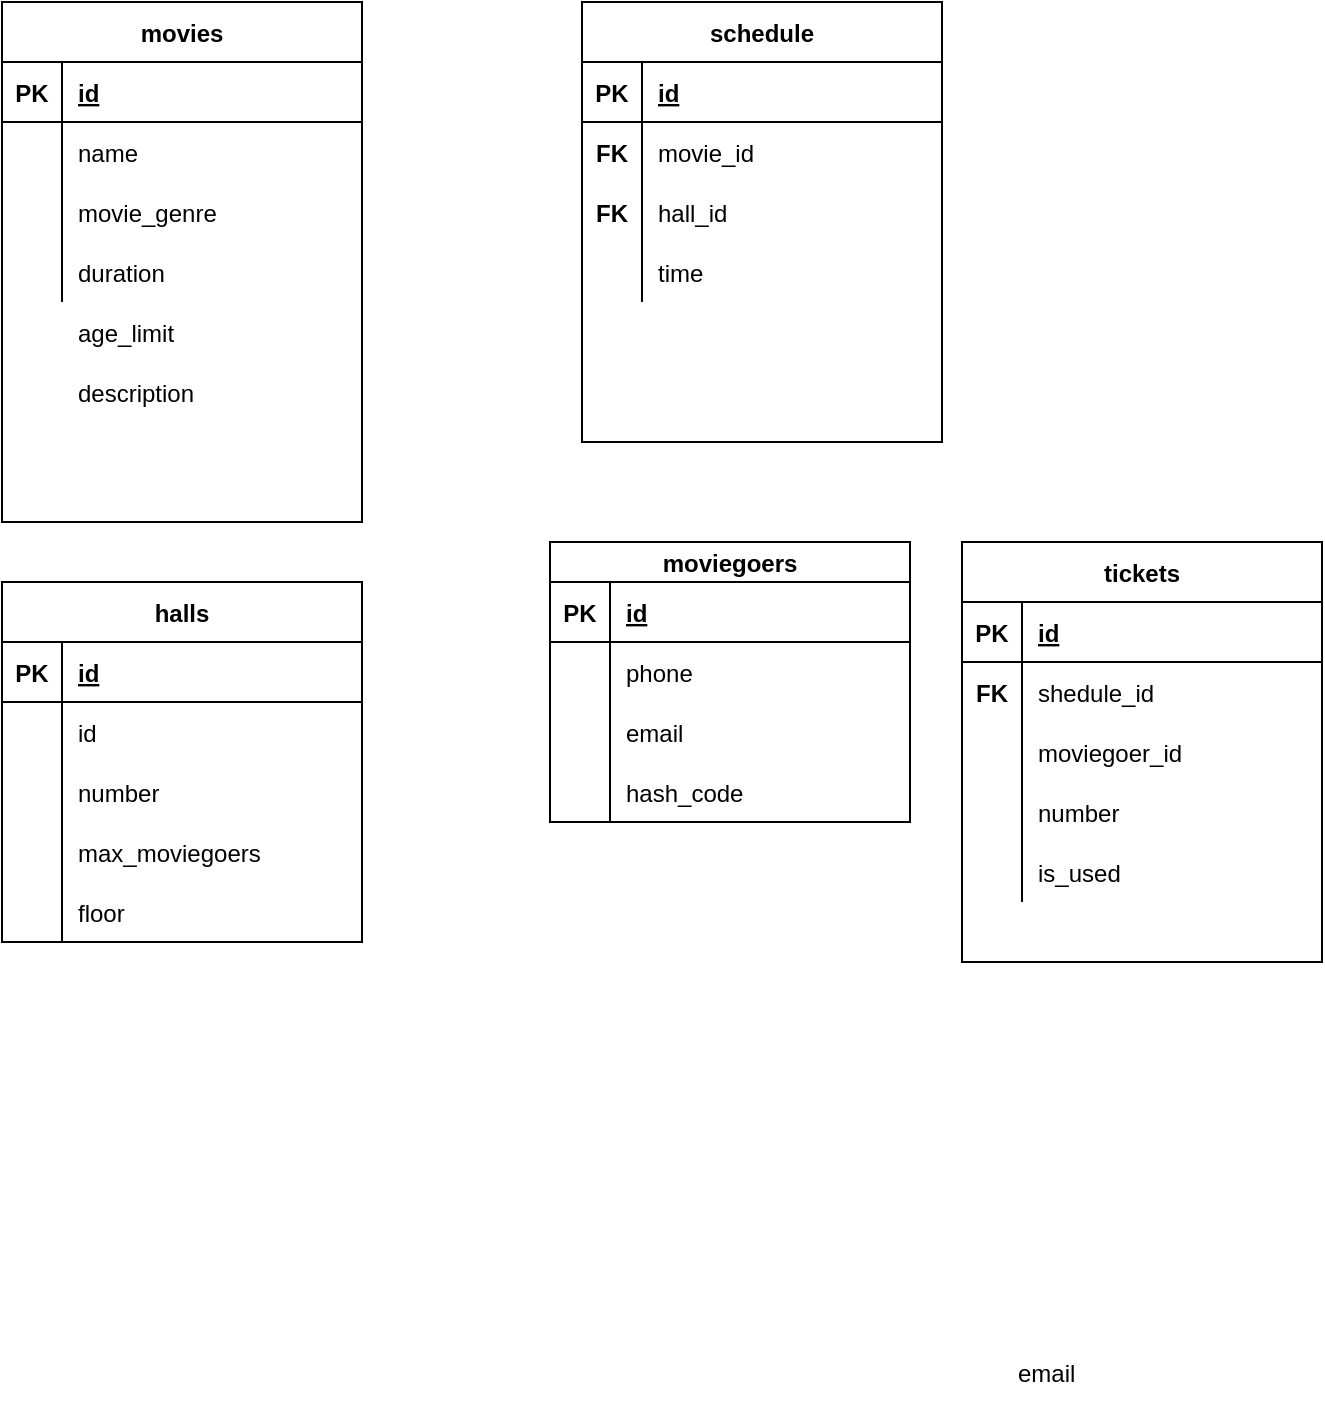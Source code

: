 <mxfile version="13.9.5" type="device"><diagram id="SJ7pUjPuMfFgk934WoB_" name="Страница 1"><mxGraphModel dx="762" dy="610" grid="1" gridSize="10" guides="1" tooltips="1" connect="1" arrows="1" fold="1" page="1" pageScale="1" pageWidth="827" pageHeight="1169" math="0" shadow="0"><root><mxCell id="0"/><mxCell id="1" parent="0"/><mxCell id="atM9mhSgt4J3djrmsnN5-14" value="movies" style="shape=table;startSize=30;container=1;collapsible=1;childLayout=tableLayout;fixedRows=1;rowLines=0;fontStyle=1;align=center;resizeLast=1;" parent="1" vertex="1"><mxGeometry x="140" y="240" width="180" height="260" as="geometry"/></mxCell><mxCell id="atM9mhSgt4J3djrmsnN5-15" value="" style="shape=partialRectangle;collapsible=0;dropTarget=0;pointerEvents=0;fillColor=none;top=0;left=0;bottom=1;right=0;points=[[0,0.5],[1,0.5]];portConstraint=eastwest;" parent="atM9mhSgt4J3djrmsnN5-14" vertex="1"><mxGeometry y="30" width="180" height="30" as="geometry"/></mxCell><mxCell id="atM9mhSgt4J3djrmsnN5-16" value="PK" style="shape=partialRectangle;connectable=0;fillColor=none;top=0;left=0;bottom=0;right=0;fontStyle=1;overflow=hidden;" parent="atM9mhSgt4J3djrmsnN5-15" vertex="1"><mxGeometry width="30" height="30" as="geometry"/></mxCell><mxCell id="atM9mhSgt4J3djrmsnN5-17" value="id" style="shape=partialRectangle;connectable=0;fillColor=none;top=0;left=0;bottom=0;right=0;align=left;spacingLeft=6;fontStyle=5;overflow=hidden;" parent="atM9mhSgt4J3djrmsnN5-15" vertex="1"><mxGeometry x="30" width="150" height="30" as="geometry"/></mxCell><mxCell id="atM9mhSgt4J3djrmsnN5-18" value="" style="shape=partialRectangle;collapsible=0;dropTarget=0;pointerEvents=0;fillColor=none;top=0;left=0;bottom=0;right=0;points=[[0,0.5],[1,0.5]];portConstraint=eastwest;" parent="atM9mhSgt4J3djrmsnN5-14" vertex="1"><mxGeometry y="60" width="180" height="30" as="geometry"/></mxCell><mxCell id="atM9mhSgt4J3djrmsnN5-19" value="" style="shape=partialRectangle;connectable=0;fillColor=none;top=0;left=0;bottom=0;right=0;editable=1;overflow=hidden;" parent="atM9mhSgt4J3djrmsnN5-18" vertex="1"><mxGeometry width="30" height="30" as="geometry"/></mxCell><mxCell id="atM9mhSgt4J3djrmsnN5-20" value="name" style="shape=partialRectangle;connectable=0;fillColor=none;top=0;left=0;bottom=0;right=0;align=left;spacingLeft=6;overflow=hidden;" parent="atM9mhSgt4J3djrmsnN5-18" vertex="1"><mxGeometry x="30" width="150" height="30" as="geometry"/></mxCell><mxCell id="atM9mhSgt4J3djrmsnN5-21" value="" style="shape=partialRectangle;collapsible=0;dropTarget=0;pointerEvents=0;fillColor=none;top=0;left=0;bottom=0;right=0;points=[[0,0.5],[1,0.5]];portConstraint=eastwest;" parent="atM9mhSgt4J3djrmsnN5-14" vertex="1"><mxGeometry y="90" width="180" height="30" as="geometry"/></mxCell><mxCell id="atM9mhSgt4J3djrmsnN5-22" value="" style="shape=partialRectangle;connectable=0;fillColor=none;top=0;left=0;bottom=0;right=0;editable=1;overflow=hidden;" parent="atM9mhSgt4J3djrmsnN5-21" vertex="1"><mxGeometry width="30" height="30" as="geometry"/></mxCell><mxCell id="atM9mhSgt4J3djrmsnN5-23" value="movie_genre" style="shape=partialRectangle;connectable=0;fillColor=none;top=0;left=0;bottom=0;right=0;align=left;spacingLeft=6;overflow=hidden;" parent="atM9mhSgt4J3djrmsnN5-21" vertex="1"><mxGeometry x="30" width="150" height="30" as="geometry"/></mxCell><mxCell id="atM9mhSgt4J3djrmsnN5-24" value="" style="shape=partialRectangle;collapsible=0;dropTarget=0;pointerEvents=0;fillColor=none;top=0;left=0;bottom=0;right=0;points=[[0,0.5],[1,0.5]];portConstraint=eastwest;" parent="atM9mhSgt4J3djrmsnN5-14" vertex="1"><mxGeometry y="120" width="180" height="30" as="geometry"/></mxCell><mxCell id="atM9mhSgt4J3djrmsnN5-25" value="" style="shape=partialRectangle;connectable=0;fillColor=none;top=0;left=0;bottom=0;right=0;editable=1;overflow=hidden;" parent="atM9mhSgt4J3djrmsnN5-24" vertex="1"><mxGeometry width="30" height="30" as="geometry"/></mxCell><mxCell id="atM9mhSgt4J3djrmsnN5-26" value="duration" style="shape=partialRectangle;connectable=0;fillColor=none;top=0;left=0;bottom=0;right=0;align=left;spacingLeft=6;overflow=hidden;" parent="atM9mhSgt4J3djrmsnN5-24" vertex="1"><mxGeometry x="30" width="150" height="30" as="geometry"/></mxCell><mxCell id="atM9mhSgt4J3djrmsnN5-27" value="age_limit" style="shape=partialRectangle;connectable=0;fillColor=none;top=0;left=0;bottom=0;right=0;align=left;spacingLeft=6;overflow=hidden;" parent="1" vertex="1"><mxGeometry x="170" y="390" width="150" height="30" as="geometry"/></mxCell><mxCell id="atM9mhSgt4J3djrmsnN5-28" value="schedule" style="shape=table;startSize=30;container=1;collapsible=1;childLayout=tableLayout;fixedRows=1;rowLines=0;fontStyle=1;align=center;resizeLast=1;" parent="1" vertex="1"><mxGeometry x="430" y="240" width="180" height="220" as="geometry"/></mxCell><mxCell id="atM9mhSgt4J3djrmsnN5-29" value="" style="shape=partialRectangle;collapsible=0;dropTarget=0;pointerEvents=0;fillColor=none;top=0;left=0;bottom=1;right=0;points=[[0,0.5],[1,0.5]];portConstraint=eastwest;" parent="atM9mhSgt4J3djrmsnN5-28" vertex="1"><mxGeometry y="30" width="180" height="30" as="geometry"/></mxCell><mxCell id="atM9mhSgt4J3djrmsnN5-30" value="PK" style="shape=partialRectangle;connectable=0;fillColor=none;top=0;left=0;bottom=0;right=0;fontStyle=1;overflow=hidden;" parent="atM9mhSgt4J3djrmsnN5-29" vertex="1"><mxGeometry width="30" height="30" as="geometry"/></mxCell><mxCell id="atM9mhSgt4J3djrmsnN5-31" value="id" style="shape=partialRectangle;connectable=0;fillColor=none;top=0;left=0;bottom=0;right=0;align=left;spacingLeft=6;fontStyle=5;overflow=hidden;" parent="atM9mhSgt4J3djrmsnN5-29" vertex="1"><mxGeometry x="30" width="150" height="30" as="geometry"/></mxCell><mxCell id="atM9mhSgt4J3djrmsnN5-32" value="" style="shape=partialRectangle;collapsible=0;dropTarget=0;pointerEvents=0;fillColor=none;top=0;left=0;bottom=0;right=0;points=[[0,0.5],[1,0.5]];portConstraint=eastwest;" parent="atM9mhSgt4J3djrmsnN5-28" vertex="1"><mxGeometry y="60" width="180" height="30" as="geometry"/></mxCell><mxCell id="atM9mhSgt4J3djrmsnN5-33" value="" style="shape=partialRectangle;connectable=0;fillColor=none;top=0;left=0;bottom=0;right=0;editable=1;overflow=hidden;" parent="atM9mhSgt4J3djrmsnN5-32" vertex="1"><mxGeometry width="30" height="30" as="geometry"/></mxCell><mxCell id="atM9mhSgt4J3djrmsnN5-34" value="movie_id" style="shape=partialRectangle;connectable=0;fillColor=none;top=0;left=0;bottom=0;right=0;align=left;spacingLeft=6;overflow=hidden;" parent="atM9mhSgt4J3djrmsnN5-32" vertex="1"><mxGeometry x="30" width="150" height="30" as="geometry"/></mxCell><mxCell id="atM9mhSgt4J3djrmsnN5-38" value="" style="shape=partialRectangle;collapsible=0;dropTarget=0;pointerEvents=0;fillColor=none;top=0;left=0;bottom=0;right=0;points=[[0,0.5],[1,0.5]];portConstraint=eastwest;" parent="atM9mhSgt4J3djrmsnN5-28" vertex="1"><mxGeometry y="90" width="180" height="30" as="geometry"/></mxCell><mxCell id="atM9mhSgt4J3djrmsnN5-39" value="" style="shape=partialRectangle;connectable=0;fillColor=none;top=0;left=0;bottom=0;right=0;editable=1;overflow=hidden;" parent="atM9mhSgt4J3djrmsnN5-38" vertex="1"><mxGeometry width="30" height="30" as="geometry"/></mxCell><mxCell id="atM9mhSgt4J3djrmsnN5-40" value="hall_id" style="shape=partialRectangle;connectable=0;fillColor=none;top=0;left=0;bottom=0;right=0;align=left;spacingLeft=6;overflow=hidden;" parent="atM9mhSgt4J3djrmsnN5-38" vertex="1"><mxGeometry x="30" width="150" height="30" as="geometry"/></mxCell><mxCell id="atM9mhSgt4J3djrmsnN5-35" value="" style="shape=partialRectangle;collapsible=0;dropTarget=0;pointerEvents=0;fillColor=none;top=0;left=0;bottom=0;right=0;points=[[0,0.5],[1,0.5]];portConstraint=eastwest;" parent="atM9mhSgt4J3djrmsnN5-28" vertex="1"><mxGeometry y="120" width="180" height="30" as="geometry"/></mxCell><mxCell id="atM9mhSgt4J3djrmsnN5-36" value="" style="shape=partialRectangle;connectable=0;fillColor=none;top=0;left=0;bottom=0;right=0;editable=1;overflow=hidden;" parent="atM9mhSgt4J3djrmsnN5-35" vertex="1"><mxGeometry width="30" height="30" as="geometry"/></mxCell><mxCell id="atM9mhSgt4J3djrmsnN5-37" value="time" style="shape=partialRectangle;connectable=0;fillColor=none;top=0;left=0;bottom=0;right=0;align=left;spacingLeft=6;overflow=hidden;" parent="atM9mhSgt4J3djrmsnN5-35" vertex="1"><mxGeometry x="30" width="150" height="30" as="geometry"/></mxCell><mxCell id="atM9mhSgt4J3djrmsnN5-41" value="halls" style="shape=table;startSize=30;container=1;collapsible=1;childLayout=tableLayout;fixedRows=1;rowLines=0;fontStyle=1;align=center;resizeLast=1;" parent="1" vertex="1"><mxGeometry x="140" y="530" width="180" height="180" as="geometry"/></mxCell><mxCell id="atM9mhSgt4J3djrmsnN5-42" value="" style="shape=partialRectangle;collapsible=0;dropTarget=0;pointerEvents=0;fillColor=none;top=0;left=0;bottom=1;right=0;points=[[0,0.5],[1,0.5]];portConstraint=eastwest;" parent="atM9mhSgt4J3djrmsnN5-41" vertex="1"><mxGeometry y="30" width="180" height="30" as="geometry"/></mxCell><mxCell id="atM9mhSgt4J3djrmsnN5-43" value="PK" style="shape=partialRectangle;connectable=0;fillColor=none;top=0;left=0;bottom=0;right=0;fontStyle=1;overflow=hidden;" parent="atM9mhSgt4J3djrmsnN5-42" vertex="1"><mxGeometry width="30" height="30" as="geometry"/></mxCell><mxCell id="atM9mhSgt4J3djrmsnN5-44" value="id" style="shape=partialRectangle;connectable=0;fillColor=none;top=0;left=0;bottom=0;right=0;align=left;spacingLeft=6;fontStyle=5;overflow=hidden;" parent="atM9mhSgt4J3djrmsnN5-42" vertex="1"><mxGeometry x="30" width="150" height="30" as="geometry"/></mxCell><mxCell id="atM9mhSgt4J3djrmsnN5-45" value="" style="shape=partialRectangle;collapsible=0;dropTarget=0;pointerEvents=0;fillColor=none;top=0;left=0;bottom=0;right=0;points=[[0,0.5],[1,0.5]];portConstraint=eastwest;" parent="atM9mhSgt4J3djrmsnN5-41" vertex="1"><mxGeometry y="60" width="180" height="30" as="geometry"/></mxCell><mxCell id="atM9mhSgt4J3djrmsnN5-46" value="" style="shape=partialRectangle;connectable=0;fillColor=none;top=0;left=0;bottom=0;right=0;editable=1;overflow=hidden;" parent="atM9mhSgt4J3djrmsnN5-45" vertex="1"><mxGeometry width="30" height="30" as="geometry"/></mxCell><mxCell id="atM9mhSgt4J3djrmsnN5-47" value="id" style="shape=partialRectangle;connectable=0;fillColor=none;top=0;left=0;bottom=0;right=0;align=left;spacingLeft=6;overflow=hidden;" parent="atM9mhSgt4J3djrmsnN5-45" vertex="1"><mxGeometry x="30" width="150" height="30" as="geometry"/></mxCell><mxCell id="atM9mhSgt4J3djrmsnN5-48" value="" style="shape=partialRectangle;collapsible=0;dropTarget=0;pointerEvents=0;fillColor=none;top=0;left=0;bottom=0;right=0;points=[[0,0.5],[1,0.5]];portConstraint=eastwest;" parent="atM9mhSgt4J3djrmsnN5-41" vertex="1"><mxGeometry y="90" width="180" height="30" as="geometry"/></mxCell><mxCell id="atM9mhSgt4J3djrmsnN5-49" value="" style="shape=partialRectangle;connectable=0;fillColor=none;top=0;left=0;bottom=0;right=0;editable=1;overflow=hidden;" parent="atM9mhSgt4J3djrmsnN5-48" vertex="1"><mxGeometry width="30" height="30" as="geometry"/></mxCell><mxCell id="atM9mhSgt4J3djrmsnN5-50" value="number" style="shape=partialRectangle;connectable=0;fillColor=none;top=0;left=0;bottom=0;right=0;align=left;spacingLeft=6;overflow=hidden;" parent="atM9mhSgt4J3djrmsnN5-48" vertex="1"><mxGeometry x="30" width="150" height="30" as="geometry"/></mxCell><mxCell id="atM9mhSgt4J3djrmsnN5-109" value="" style="shape=partialRectangle;collapsible=0;dropTarget=0;pointerEvents=0;fillColor=none;top=0;left=0;bottom=0;right=0;points=[[0,0.5],[1,0.5]];portConstraint=eastwest;" parent="atM9mhSgt4J3djrmsnN5-41" vertex="1"><mxGeometry y="120" width="180" height="30" as="geometry"/></mxCell><mxCell id="atM9mhSgt4J3djrmsnN5-110" value="" style="shape=partialRectangle;connectable=0;fillColor=none;top=0;left=0;bottom=0;right=0;editable=1;overflow=hidden;" parent="atM9mhSgt4J3djrmsnN5-109" vertex="1"><mxGeometry width="30" height="30" as="geometry"/></mxCell><mxCell id="atM9mhSgt4J3djrmsnN5-111" value="max_moviegoers" style="shape=partialRectangle;connectable=0;fillColor=none;top=0;left=0;bottom=0;right=0;align=left;spacingLeft=6;overflow=hidden;" parent="atM9mhSgt4J3djrmsnN5-109" vertex="1"><mxGeometry x="30" width="150" height="30" as="geometry"/></mxCell><mxCell id="atM9mhSgt4J3djrmsnN5-51" value="" style="shape=partialRectangle;collapsible=0;dropTarget=0;pointerEvents=0;fillColor=none;top=0;left=0;bottom=0;right=0;points=[[0,0.5],[1,0.5]];portConstraint=eastwest;" parent="atM9mhSgt4J3djrmsnN5-41" vertex="1"><mxGeometry y="150" width="180" height="30" as="geometry"/></mxCell><mxCell id="atM9mhSgt4J3djrmsnN5-52" value="" style="shape=partialRectangle;connectable=0;fillColor=none;top=0;left=0;bottom=0;right=0;editable=1;overflow=hidden;" parent="atM9mhSgt4J3djrmsnN5-51" vertex="1"><mxGeometry width="30" height="30" as="geometry"/></mxCell><mxCell id="atM9mhSgt4J3djrmsnN5-53" value="floor" style="shape=partialRectangle;connectable=0;fillColor=none;top=0;left=0;bottom=0;right=0;align=left;spacingLeft=6;overflow=hidden;" parent="atM9mhSgt4J3djrmsnN5-51" vertex="1"><mxGeometry x="30" width="150" height="30" as="geometry"/></mxCell><mxCell id="atM9mhSgt4J3djrmsnN5-54" value="FK" style="shape=partialRectangle;connectable=0;fillColor=none;top=0;left=0;bottom=0;right=0;fontStyle=1;overflow=hidden;" parent="1" vertex="1"><mxGeometry x="430" y="300" width="30" height="30" as="geometry"/></mxCell><mxCell id="atM9mhSgt4J3djrmsnN5-55" value="FK" style="shape=partialRectangle;connectable=0;fillColor=none;top=0;left=0;bottom=0;right=0;fontStyle=1;overflow=hidden;" parent="1" vertex="1"><mxGeometry x="430" y="330" width="30" height="30" as="geometry"/></mxCell><mxCell id="atM9mhSgt4J3djrmsnN5-56" value="tickets" style="shape=table;startSize=30;container=1;collapsible=1;childLayout=tableLayout;fixedRows=1;rowLines=0;fontStyle=1;align=center;resizeLast=1;" parent="1" vertex="1"><mxGeometry x="620" y="510" width="180" height="210" as="geometry"/></mxCell><mxCell id="atM9mhSgt4J3djrmsnN5-57" value="" style="shape=partialRectangle;collapsible=0;dropTarget=0;pointerEvents=0;fillColor=none;top=0;left=0;bottom=1;right=0;points=[[0,0.5],[1,0.5]];portConstraint=eastwest;" parent="atM9mhSgt4J3djrmsnN5-56" vertex="1"><mxGeometry y="30" width="180" height="30" as="geometry"/></mxCell><mxCell id="atM9mhSgt4J3djrmsnN5-58" value="PK" style="shape=partialRectangle;connectable=0;fillColor=none;top=0;left=0;bottom=0;right=0;fontStyle=1;overflow=hidden;" parent="atM9mhSgt4J3djrmsnN5-57" vertex="1"><mxGeometry width="30" height="30" as="geometry"/></mxCell><mxCell id="atM9mhSgt4J3djrmsnN5-59" value="id" style="shape=partialRectangle;connectable=0;fillColor=none;top=0;left=0;bottom=0;right=0;align=left;spacingLeft=6;fontStyle=5;overflow=hidden;" parent="atM9mhSgt4J3djrmsnN5-57" vertex="1"><mxGeometry x="30" width="150" height="30" as="geometry"/></mxCell><mxCell id="atM9mhSgt4J3djrmsnN5-99" value="" style="shape=partialRectangle;collapsible=0;dropTarget=0;pointerEvents=0;fillColor=none;top=0;left=0;bottom=0;right=0;points=[[0,0.5],[1,0.5]];portConstraint=eastwest;" parent="atM9mhSgt4J3djrmsnN5-56" vertex="1"><mxGeometry y="60" width="180" height="30" as="geometry"/></mxCell><mxCell id="atM9mhSgt4J3djrmsnN5-100" value="" style="shape=partialRectangle;connectable=0;fillColor=none;top=0;left=0;bottom=0;right=0;editable=1;overflow=hidden;" parent="atM9mhSgt4J3djrmsnN5-99" vertex="1"><mxGeometry width="30" height="30" as="geometry"/></mxCell><mxCell id="atM9mhSgt4J3djrmsnN5-101" value="shedule_id" style="shape=partialRectangle;connectable=0;fillColor=none;top=0;left=0;bottom=0;right=0;align=left;spacingLeft=6;overflow=hidden;" parent="atM9mhSgt4J3djrmsnN5-99" vertex="1"><mxGeometry x="30" width="150" height="30" as="geometry"/></mxCell><mxCell id="atM9mhSgt4J3djrmsnN5-60" value="" style="shape=partialRectangle;collapsible=0;dropTarget=0;pointerEvents=0;fillColor=none;top=0;left=0;bottom=0;right=0;points=[[0,0.5],[1,0.5]];portConstraint=eastwest;" parent="atM9mhSgt4J3djrmsnN5-56" vertex="1"><mxGeometry y="90" width="180" height="30" as="geometry"/></mxCell><mxCell id="atM9mhSgt4J3djrmsnN5-61" value="" style="shape=partialRectangle;connectable=0;fillColor=none;top=0;left=0;bottom=0;right=0;editable=1;overflow=hidden;" parent="atM9mhSgt4J3djrmsnN5-60" vertex="1"><mxGeometry width="30" height="30" as="geometry"/></mxCell><mxCell id="atM9mhSgt4J3djrmsnN5-62" value="moviegoer_id" style="shape=partialRectangle;connectable=0;fillColor=none;top=0;left=0;bottom=0;right=0;align=left;spacingLeft=6;overflow=hidden;" parent="atM9mhSgt4J3djrmsnN5-60" vertex="1"><mxGeometry x="30" width="150" height="30" as="geometry"/></mxCell><mxCell id="atM9mhSgt4J3djrmsnN5-106" value="" style="shape=partialRectangle;collapsible=0;dropTarget=0;pointerEvents=0;fillColor=none;top=0;left=0;bottom=0;right=0;points=[[0,0.5],[1,0.5]];portConstraint=eastwest;" parent="atM9mhSgt4J3djrmsnN5-56" vertex="1"><mxGeometry y="120" width="180" height="30" as="geometry"/></mxCell><mxCell id="atM9mhSgt4J3djrmsnN5-107" value="" style="shape=partialRectangle;connectable=0;fillColor=none;top=0;left=0;bottom=0;right=0;editable=1;overflow=hidden;" parent="atM9mhSgt4J3djrmsnN5-106" vertex="1"><mxGeometry width="30" height="30" as="geometry"/></mxCell><mxCell id="atM9mhSgt4J3djrmsnN5-108" value="number" style="shape=partialRectangle;connectable=0;fillColor=none;top=0;left=0;bottom=0;right=0;align=left;spacingLeft=6;overflow=hidden;" parent="atM9mhSgt4J3djrmsnN5-106" vertex="1"><mxGeometry x="30" width="150" height="30" as="geometry"/></mxCell><mxCell id="atM9mhSgt4J3djrmsnN5-66" value="" style="shape=partialRectangle;collapsible=0;dropTarget=0;pointerEvents=0;fillColor=none;top=0;left=0;bottom=0;right=0;points=[[0,0.5],[1,0.5]];portConstraint=eastwest;" parent="atM9mhSgt4J3djrmsnN5-56" vertex="1"><mxGeometry y="150" width="180" height="30" as="geometry"/></mxCell><mxCell id="atM9mhSgt4J3djrmsnN5-67" value="" style="shape=partialRectangle;connectable=0;fillColor=none;top=0;left=0;bottom=0;right=0;editable=1;overflow=hidden;" parent="atM9mhSgt4J3djrmsnN5-66" vertex="1"><mxGeometry width="30" height="30" as="geometry"/></mxCell><mxCell id="atM9mhSgt4J3djrmsnN5-68" value="is_used" style="shape=partialRectangle;connectable=0;fillColor=none;top=0;left=0;bottom=0;right=0;align=left;spacingLeft=6;overflow=hidden;" parent="atM9mhSgt4J3djrmsnN5-66" vertex="1"><mxGeometry x="30" width="150" height="30" as="geometry"/></mxCell><mxCell id="atM9mhSgt4J3djrmsnN5-69" value="moviegoers" style="shape=table;startSize=20;container=1;collapsible=1;childLayout=tableLayout;fixedRows=1;rowLines=0;fontStyle=1;align=center;resizeLast=1;" parent="1" vertex="1"><mxGeometry x="414" y="510" width="180" height="140" as="geometry"/></mxCell><mxCell id="atM9mhSgt4J3djrmsnN5-70" value="" style="shape=partialRectangle;collapsible=0;dropTarget=0;pointerEvents=0;fillColor=none;top=0;left=0;bottom=1;right=0;points=[[0,0.5],[1,0.5]];portConstraint=eastwest;" parent="atM9mhSgt4J3djrmsnN5-69" vertex="1"><mxGeometry y="20" width="180" height="30" as="geometry"/></mxCell><mxCell id="atM9mhSgt4J3djrmsnN5-71" value="PK" style="shape=partialRectangle;connectable=0;fillColor=none;top=0;left=0;bottom=0;right=0;fontStyle=1;overflow=hidden;" parent="atM9mhSgt4J3djrmsnN5-70" vertex="1"><mxGeometry width="30" height="30" as="geometry"/></mxCell><mxCell id="atM9mhSgt4J3djrmsnN5-72" value="id" style="shape=partialRectangle;connectable=0;fillColor=none;top=0;left=0;bottom=0;right=0;align=left;spacingLeft=6;fontStyle=5;overflow=hidden;" parent="atM9mhSgt4J3djrmsnN5-70" vertex="1"><mxGeometry x="30" width="150" height="30" as="geometry"/></mxCell><mxCell id="atM9mhSgt4J3djrmsnN5-73" value="" style="shape=partialRectangle;collapsible=0;dropTarget=0;pointerEvents=0;fillColor=none;top=0;left=0;bottom=0;right=0;points=[[0,0.5],[1,0.5]];portConstraint=eastwest;" parent="atM9mhSgt4J3djrmsnN5-69" vertex="1"><mxGeometry y="50" width="180" height="30" as="geometry"/></mxCell><mxCell id="atM9mhSgt4J3djrmsnN5-74" value="" style="shape=partialRectangle;connectable=0;fillColor=none;top=0;left=0;bottom=0;right=0;editable=1;overflow=hidden;" parent="atM9mhSgt4J3djrmsnN5-73" vertex="1"><mxGeometry width="30" height="30" as="geometry"/></mxCell><mxCell id="atM9mhSgt4J3djrmsnN5-75" value="phone" style="shape=partialRectangle;connectable=0;fillColor=none;top=0;left=0;bottom=0;right=0;align=left;spacingLeft=6;overflow=hidden;" parent="atM9mhSgt4J3djrmsnN5-73" vertex="1"><mxGeometry x="30" width="150" height="30" as="geometry"/></mxCell><mxCell id="atM9mhSgt4J3djrmsnN5-76" value="" style="shape=partialRectangle;collapsible=0;dropTarget=0;pointerEvents=0;fillColor=none;top=0;left=0;bottom=0;right=0;points=[[0,0.5],[1,0.5]];portConstraint=eastwest;" parent="atM9mhSgt4J3djrmsnN5-69" vertex="1"><mxGeometry y="80" width="180" height="30" as="geometry"/></mxCell><mxCell id="atM9mhSgt4J3djrmsnN5-77" value="" style="shape=partialRectangle;connectable=0;fillColor=none;top=0;left=0;bottom=0;right=0;editable=1;overflow=hidden;" parent="atM9mhSgt4J3djrmsnN5-76" vertex="1"><mxGeometry width="30" height="30" as="geometry"/></mxCell><mxCell id="atM9mhSgt4J3djrmsnN5-78" value="" style="shape=partialRectangle;connectable=0;fillColor=none;top=0;left=0;bottom=0;right=0;align=left;spacingLeft=6;overflow=hidden;" parent="atM9mhSgt4J3djrmsnN5-76" vertex="1"><mxGeometry x="30" width="150" height="30" as="geometry"/></mxCell><mxCell id="atM9mhSgt4J3djrmsnN5-79" value="" style="shape=partialRectangle;collapsible=0;dropTarget=0;pointerEvents=0;fillColor=none;top=0;left=0;bottom=0;right=0;points=[[0,0.5],[1,0.5]];portConstraint=eastwest;" parent="atM9mhSgt4J3djrmsnN5-69" vertex="1"><mxGeometry y="110" width="180" height="30" as="geometry"/></mxCell><mxCell id="atM9mhSgt4J3djrmsnN5-80" value="" style="shape=partialRectangle;connectable=0;fillColor=none;top=0;left=0;bottom=0;right=0;editable=1;overflow=hidden;" parent="atM9mhSgt4J3djrmsnN5-79" vertex="1"><mxGeometry width="30" height="30" as="geometry"/></mxCell><mxCell id="atM9mhSgt4J3djrmsnN5-81" value="hash_code" style="shape=partialRectangle;connectable=0;fillColor=none;top=0;left=0;bottom=0;right=0;align=left;spacingLeft=6;overflow=hidden;" parent="atM9mhSgt4J3djrmsnN5-79" vertex="1"><mxGeometry x="30" width="150" height="30" as="geometry"/></mxCell><mxCell id="atM9mhSgt4J3djrmsnN5-92" value="email" style="shape=partialRectangle;connectable=0;fillColor=none;top=0;left=0;bottom=0;right=0;align=left;spacingLeft=6;overflow=hidden;" parent="1" vertex="1"><mxGeometry x="640" y="910" width="150" height="30" as="geometry"/></mxCell><mxCell id="atM9mhSgt4J3djrmsnN5-102" value="FK" style="shape=partialRectangle;connectable=0;fillColor=none;top=0;left=0;bottom=0;right=0;fontStyle=1;overflow=hidden;direction=south;" parent="1" vertex="1"><mxGeometry x="620" y="570" width="30" height="30" as="geometry"/></mxCell><mxCell id="9Gy7f-XpcAlkxamZKjHc-1" value="description" style="shape=partialRectangle;connectable=0;fillColor=none;top=0;left=0;bottom=0;right=0;align=left;spacingLeft=6;overflow=hidden;" vertex="1" parent="1"><mxGeometry x="170" y="420" width="150" height="30" as="geometry"/></mxCell><mxCell id="9Gy7f-XpcAlkxamZKjHc-2" value="email" style="shape=partialRectangle;connectable=0;fillColor=none;top=0;left=0;bottom=0;right=0;align=left;spacingLeft=6;overflow=hidden;" vertex="1" parent="1"><mxGeometry x="444" y="590" width="150" height="30" as="geometry"/></mxCell></root></mxGraphModel></diagram></mxfile>